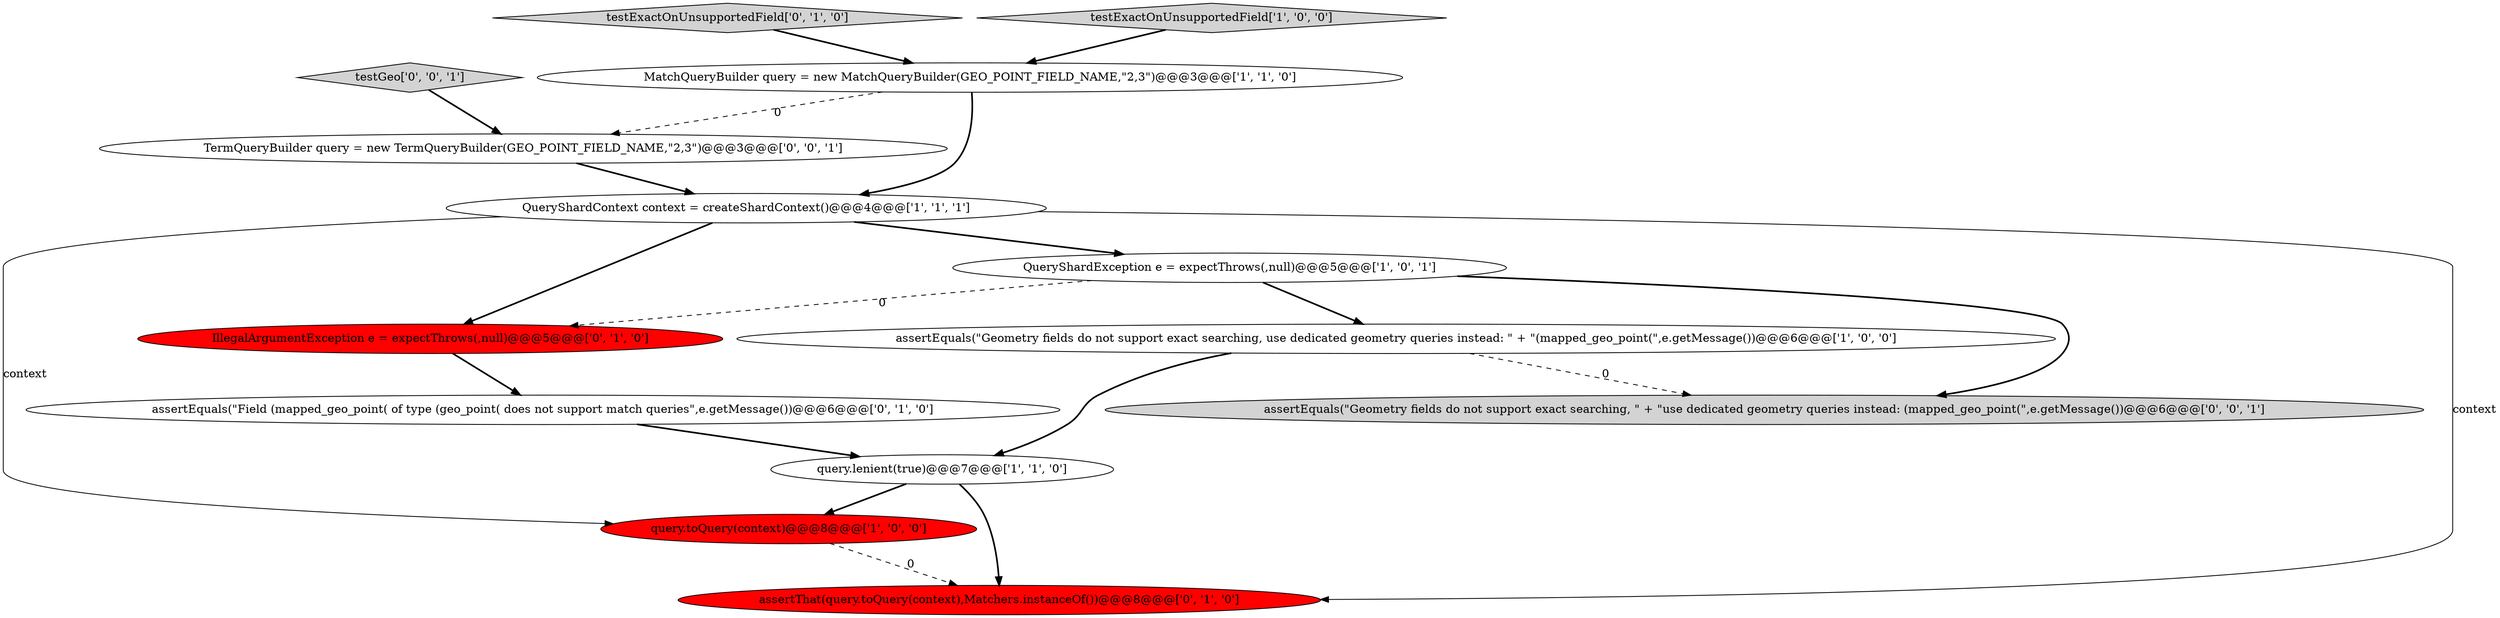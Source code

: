 digraph {
10 [style = filled, label = "assertEquals(\"Field (mapped_geo_point( of type (geo_point( does not support match queries\",e.getMessage())@@@6@@@['0', '1', '0']", fillcolor = white, shape = ellipse image = "AAA0AAABBB2BBB"];
6 [style = filled, label = "assertEquals(\"Geometry fields do not support exact searching, use dedicated geometry queries instead: \" + \"(mapped_geo_point(\",e.getMessage())@@@6@@@['1', '0', '0']", fillcolor = white, shape = ellipse image = "AAA0AAABBB1BBB"];
4 [style = filled, label = "query.toQuery(context)@@@8@@@['1', '0', '0']", fillcolor = red, shape = ellipse image = "AAA1AAABBB1BBB"];
13 [style = filled, label = "assertEquals(\"Geometry fields do not support exact searching, \" + \"use dedicated geometry queries instead: (mapped_geo_point(\",e.getMessage())@@@6@@@['0', '0', '1']", fillcolor = lightgray, shape = ellipse image = "AAA0AAABBB3BBB"];
7 [style = filled, label = "IllegalArgumentException e = expectThrows(,null)@@@5@@@['0', '1', '0']", fillcolor = red, shape = ellipse image = "AAA1AAABBB2BBB"];
11 [style = filled, label = "testGeo['0', '0', '1']", fillcolor = lightgray, shape = diamond image = "AAA0AAABBB3BBB"];
5 [style = filled, label = "QueryShardContext context = createShardContext()@@@4@@@['1', '1', '1']", fillcolor = white, shape = ellipse image = "AAA0AAABBB1BBB"];
8 [style = filled, label = "testExactOnUnsupportedField['0', '1', '0']", fillcolor = lightgray, shape = diamond image = "AAA0AAABBB2BBB"];
9 [style = filled, label = "assertThat(query.toQuery(context),Matchers.instanceOf())@@@8@@@['0', '1', '0']", fillcolor = red, shape = ellipse image = "AAA1AAABBB2BBB"];
3 [style = filled, label = "testExactOnUnsupportedField['1', '0', '0']", fillcolor = lightgray, shape = diamond image = "AAA0AAABBB1BBB"];
12 [style = filled, label = "TermQueryBuilder query = new TermQueryBuilder(GEO_POINT_FIELD_NAME,\"2,3\")@@@3@@@['0', '0', '1']", fillcolor = white, shape = ellipse image = "AAA0AAABBB3BBB"];
1 [style = filled, label = "MatchQueryBuilder query = new MatchQueryBuilder(GEO_POINT_FIELD_NAME,\"2,3\")@@@3@@@['1', '1', '0']", fillcolor = white, shape = ellipse image = "AAA0AAABBB1BBB"];
2 [style = filled, label = "QueryShardException e = expectThrows(,null)@@@5@@@['1', '0', '1']", fillcolor = white, shape = ellipse image = "AAA0AAABBB1BBB"];
0 [style = filled, label = "query.lenient(true)@@@7@@@['1', '1', '0']", fillcolor = white, shape = ellipse image = "AAA0AAABBB1BBB"];
1->5 [style = bold, label=""];
8->1 [style = bold, label=""];
5->7 [style = bold, label=""];
4->9 [style = dashed, label="0"];
1->12 [style = dashed, label="0"];
5->2 [style = bold, label=""];
0->9 [style = bold, label=""];
11->12 [style = bold, label=""];
6->0 [style = bold, label=""];
5->4 [style = solid, label="context"];
5->9 [style = solid, label="context"];
6->13 [style = dashed, label="0"];
12->5 [style = bold, label=""];
3->1 [style = bold, label=""];
2->7 [style = dashed, label="0"];
0->4 [style = bold, label=""];
7->10 [style = bold, label=""];
2->6 [style = bold, label=""];
10->0 [style = bold, label=""];
2->13 [style = bold, label=""];
}
